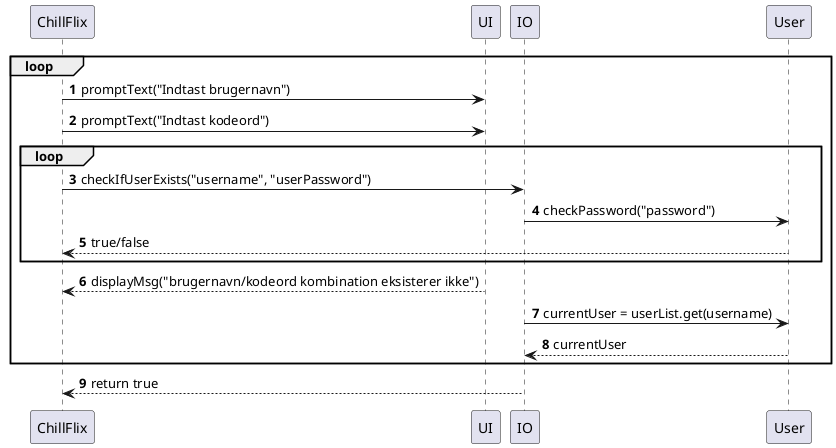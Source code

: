 @startuml
'https://plantuml.com/sequence-diagram

autonumber

participant ChillFlix
participant UI
participant IO
participant User

loop
ChillFlix -> UI: promptText("Indtast brugernavn")
ChillFlix -> UI: promptText("Indtast kodeord")
loop
ChillFlix -> IO: checkIfUserExists("username", "userPassword")
IO -> User: checkPassword("password")
User --> ChillFlix: true/false
end
ChillFlix <-- UI: displayMsg("brugernavn/kodeord kombination eksisterer ikke")
IO -> User: currentUser = userList.get(username)
IO <-- User: currentUser
end
ChillFlix <-- IO: return true


@enduml
